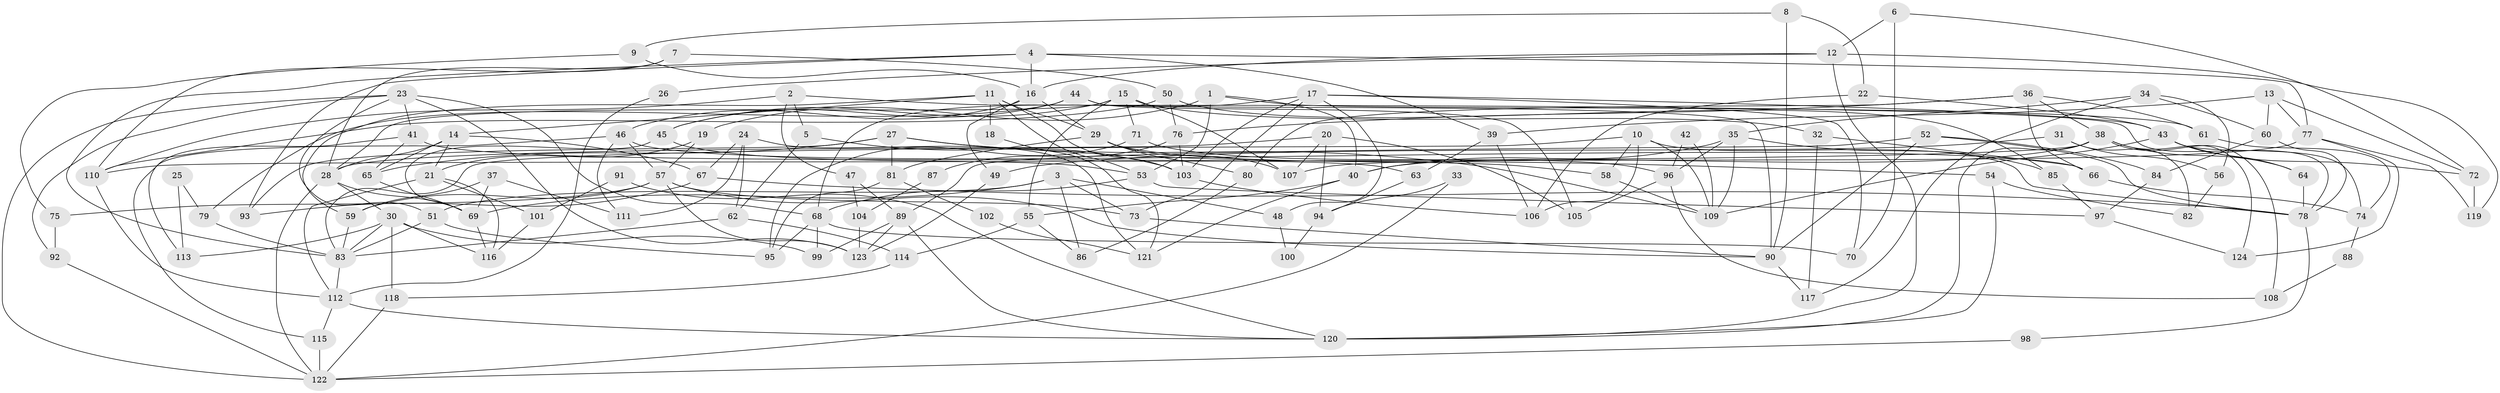 // coarse degree distribution, {8: 0.02702702702702703, 12: 0.013513513513513514, 6: 0.14864864864864866, 11: 0.013513513513513514, 5: 0.10810810810810811, 3: 0.21621621621621623, 13: 0.04054054054054054, 19: 0.013513513513513514, 14: 0.013513513513513514, 4: 0.24324324324324326, 2: 0.12162162162162163, 7: 0.04054054054054054}
// Generated by graph-tools (version 1.1) at 2025/18/03/04/25 18:18:40]
// undirected, 124 vertices, 248 edges
graph export_dot {
graph [start="1"]
  node [color=gray90,style=filled];
  1;
  2;
  3;
  4;
  5;
  6;
  7;
  8;
  9;
  10;
  11;
  12;
  13;
  14;
  15;
  16;
  17;
  18;
  19;
  20;
  21;
  22;
  23;
  24;
  25;
  26;
  27;
  28;
  29;
  30;
  31;
  32;
  33;
  34;
  35;
  36;
  37;
  38;
  39;
  40;
  41;
  42;
  43;
  44;
  45;
  46;
  47;
  48;
  49;
  50;
  51;
  52;
  53;
  54;
  55;
  56;
  57;
  58;
  59;
  60;
  61;
  62;
  63;
  64;
  65;
  66;
  67;
  68;
  69;
  70;
  71;
  72;
  73;
  74;
  75;
  76;
  77;
  78;
  79;
  80;
  81;
  82;
  83;
  84;
  85;
  86;
  87;
  88;
  89;
  90;
  91;
  92;
  93;
  94;
  95;
  96;
  97;
  98;
  99;
  100;
  101;
  102;
  103;
  104;
  105;
  106;
  107;
  108;
  109;
  110;
  111;
  112;
  113;
  114;
  115;
  116;
  117;
  118;
  119;
  120;
  121;
  122;
  123;
  124;
  1 -- 19;
  1 -- 40;
  1 -- 53;
  1 -- 61;
  2 -- 78;
  2 -- 110;
  2 -- 5;
  2 -- 47;
  3 -- 51;
  3 -- 69;
  3 -- 48;
  3 -- 73;
  3 -- 86;
  4 -- 16;
  4 -- 93;
  4 -- 39;
  4 -- 77;
  4 -- 83;
  5 -- 103;
  5 -- 62;
  6 -- 12;
  6 -- 70;
  6 -- 72;
  7 -- 50;
  7 -- 28;
  7 -- 110;
  8 -- 22;
  8 -- 90;
  8 -- 9;
  9 -- 75;
  9 -- 16;
  10 -- 109;
  10 -- 106;
  10 -- 58;
  10 -- 78;
  10 -- 83;
  11 -- 53;
  11 -- 14;
  11 -- 18;
  11 -- 29;
  11 -- 59;
  11 -- 103;
  12 -- 119;
  12 -- 16;
  12 -- 26;
  12 -- 120;
  13 -- 72;
  13 -- 60;
  13 -- 39;
  13 -- 77;
  14 -- 65;
  14 -- 28;
  14 -- 21;
  14 -- 67;
  15 -- 107;
  15 -- 45;
  15 -- 28;
  15 -- 32;
  15 -- 55;
  15 -- 71;
  16 -- 46;
  16 -- 29;
  16 -- 49;
  17 -- 73;
  17 -- 68;
  17 -- 43;
  17 -- 48;
  17 -- 70;
  17 -- 103;
  18 -- 121;
  19 -- 21;
  19 -- 57;
  20 -- 28;
  20 -- 107;
  20 -- 94;
  20 -- 105;
  21 -- 112;
  21 -- 101;
  21 -- 116;
  22 -- 106;
  22 -- 43;
  23 -- 122;
  23 -- 68;
  23 -- 41;
  23 -- 51;
  23 -- 92;
  23 -- 123;
  24 -- 67;
  24 -- 62;
  24 -- 111;
  24 -- 121;
  25 -- 113;
  25 -- 79;
  26 -- 112;
  27 -- 81;
  27 -- 109;
  27 -- 54;
  27 -- 65;
  27 -- 93;
  28 -- 30;
  28 -- 69;
  28 -- 122;
  29 -- 58;
  29 -- 80;
  29 -- 81;
  29 -- 107;
  30 -- 83;
  30 -- 116;
  30 -- 99;
  30 -- 113;
  30 -- 118;
  31 -- 82;
  31 -- 49;
  31 -- 56;
  32 -- 66;
  32 -- 117;
  33 -- 122;
  33 -- 94;
  34 -- 60;
  34 -- 35;
  34 -- 56;
  34 -- 117;
  35 -- 109;
  35 -- 40;
  35 -- 85;
  35 -- 96;
  36 -- 38;
  36 -- 80;
  36 -- 61;
  36 -- 66;
  36 -- 76;
  37 -- 69;
  37 -- 59;
  37 -- 111;
  38 -- 110;
  38 -- 64;
  38 -- 40;
  38 -- 108;
  38 -- 120;
  38 -- 124;
  39 -- 63;
  39 -- 106;
  40 -- 55;
  40 -- 121;
  41 -- 65;
  41 -- 63;
  41 -- 113;
  42 -- 96;
  42 -- 109;
  43 -- 74;
  43 -- 64;
  43 -- 72;
  43 -- 109;
  44 -- 105;
  44 -- 90;
  44 -- 45;
  44 -- 79;
  45 -- 53;
  45 -- 69;
  46 -- 57;
  46 -- 111;
  46 -- 66;
  46 -- 115;
  47 -- 89;
  47 -- 104;
  48 -- 100;
  49 -- 123;
  50 -- 76;
  50 -- 110;
  50 -- 85;
  51 -- 83;
  51 -- 95;
  52 -- 90;
  52 -- 89;
  52 -- 78;
  52 -- 84;
  53 -- 97;
  53 -- 68;
  54 -- 120;
  54 -- 82;
  55 -- 114;
  55 -- 86;
  56 -- 82;
  57 -- 59;
  57 -- 90;
  57 -- 73;
  57 -- 75;
  57 -- 123;
  58 -- 109;
  59 -- 83;
  60 -- 84;
  60 -- 78;
  61 -- 74;
  62 -- 83;
  62 -- 114;
  63 -- 94;
  64 -- 78;
  65 -- 69;
  66 -- 74;
  67 -- 78;
  67 -- 93;
  68 -- 99;
  68 -- 70;
  68 -- 95;
  69 -- 116;
  71 -- 95;
  71 -- 96;
  72 -- 119;
  73 -- 90;
  74 -- 88;
  75 -- 92;
  76 -- 103;
  76 -- 87;
  77 -- 107;
  77 -- 119;
  77 -- 124;
  78 -- 98;
  79 -- 83;
  80 -- 86;
  81 -- 95;
  81 -- 102;
  83 -- 112;
  84 -- 97;
  85 -- 97;
  87 -- 104;
  88 -- 108;
  89 -- 123;
  89 -- 120;
  89 -- 99;
  90 -- 117;
  91 -- 120;
  91 -- 101;
  92 -- 122;
  94 -- 100;
  96 -- 105;
  96 -- 108;
  97 -- 124;
  98 -- 122;
  101 -- 116;
  102 -- 121;
  103 -- 106;
  104 -- 123;
  110 -- 112;
  112 -- 120;
  112 -- 115;
  114 -- 118;
  115 -- 122;
  118 -- 122;
}
